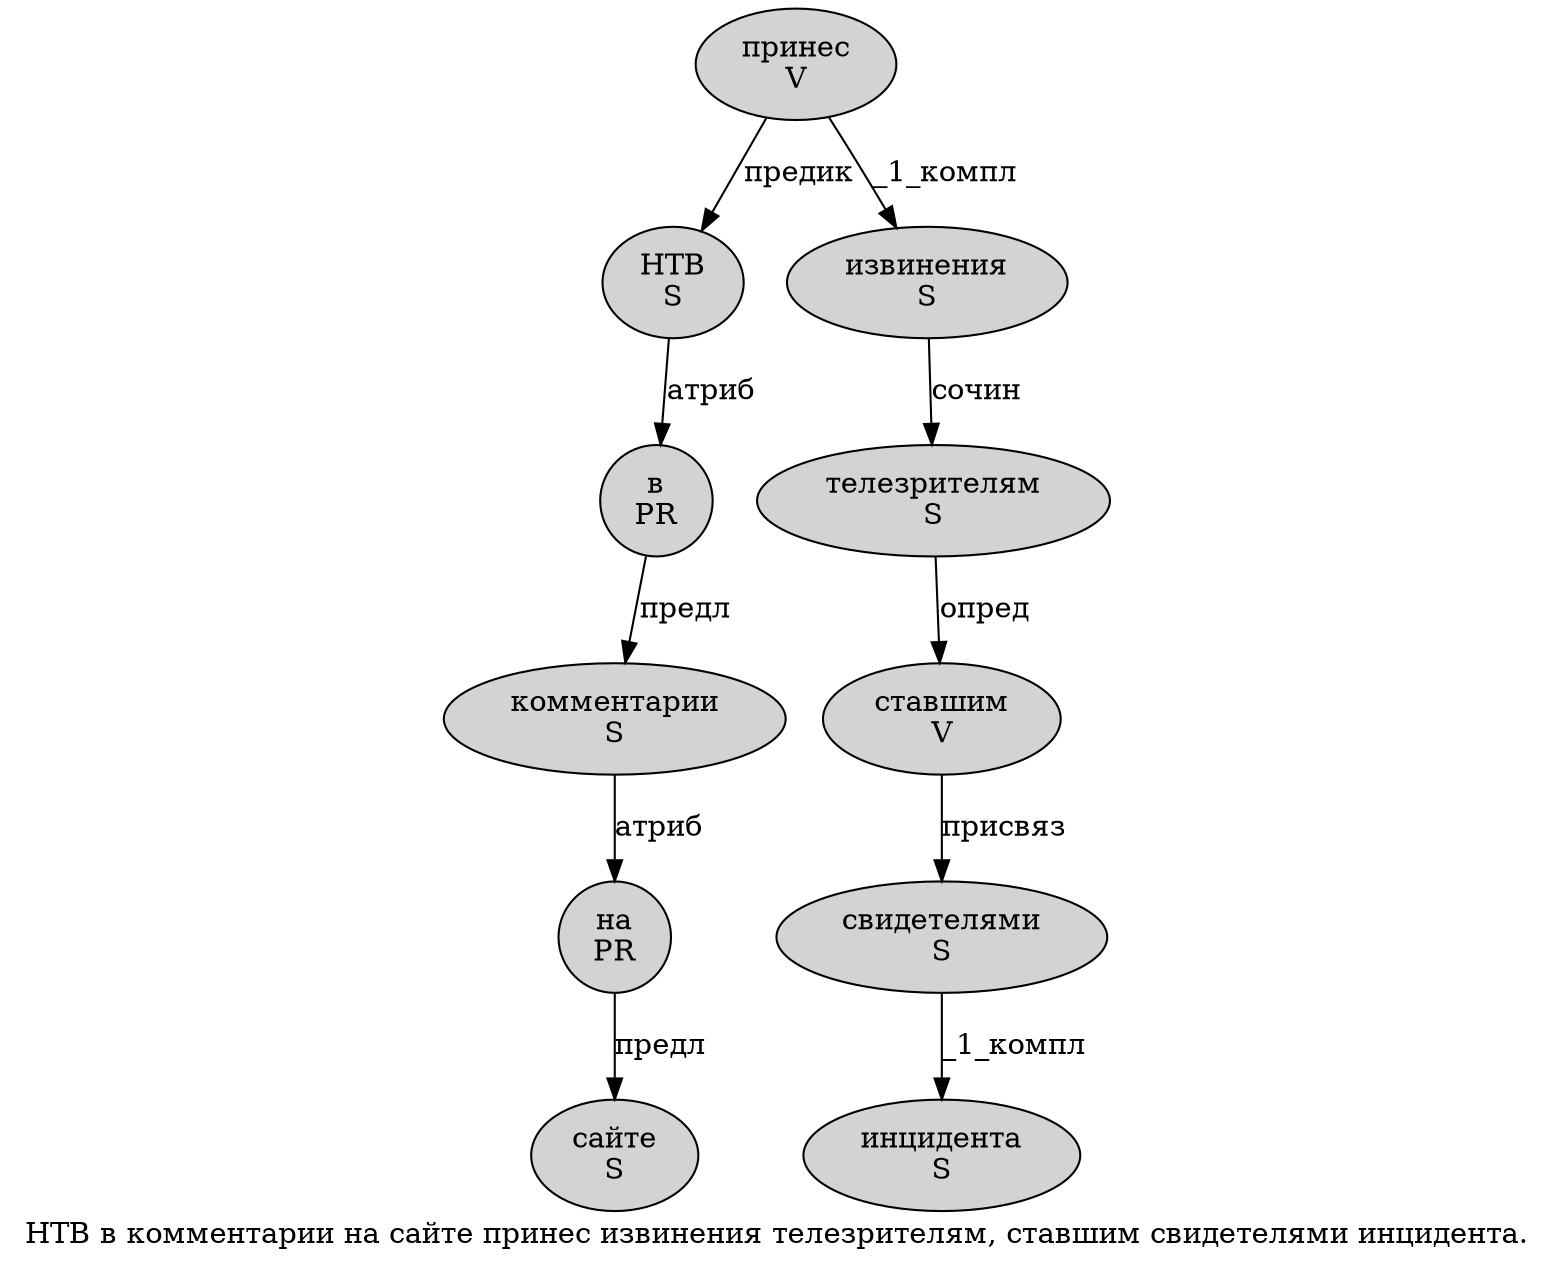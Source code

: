 digraph SENTENCE_1073 {
	graph [label="НТВ в комментарии на сайте принес извинения телезрителям, ставшим свидетелями инцидента."]
	node [style=filled]
		0 [label="НТВ
S" color="" fillcolor=lightgray penwidth=1 shape=ellipse]
		1 [label="в
PR" color="" fillcolor=lightgray penwidth=1 shape=ellipse]
		2 [label="комментарии
S" color="" fillcolor=lightgray penwidth=1 shape=ellipse]
		3 [label="на
PR" color="" fillcolor=lightgray penwidth=1 shape=ellipse]
		4 [label="сайте
S" color="" fillcolor=lightgray penwidth=1 shape=ellipse]
		5 [label="принес
V" color="" fillcolor=lightgray penwidth=1 shape=ellipse]
		6 [label="извинения
S" color="" fillcolor=lightgray penwidth=1 shape=ellipse]
		7 [label="телезрителям
S" color="" fillcolor=lightgray penwidth=1 shape=ellipse]
		9 [label="ставшим
V" color="" fillcolor=lightgray penwidth=1 shape=ellipse]
		10 [label="свидетелями
S" color="" fillcolor=lightgray penwidth=1 shape=ellipse]
		11 [label="инцидента
S" color="" fillcolor=lightgray penwidth=1 shape=ellipse]
			0 -> 1 [label="атриб"]
			2 -> 3 [label="атриб"]
			5 -> 0 [label="предик"]
			5 -> 6 [label="_1_компл"]
			6 -> 7 [label="сочин"]
			1 -> 2 [label="предл"]
			3 -> 4 [label="предл"]
			10 -> 11 [label="_1_компл"]
			7 -> 9 [label="опред"]
			9 -> 10 [label="присвяз"]
}